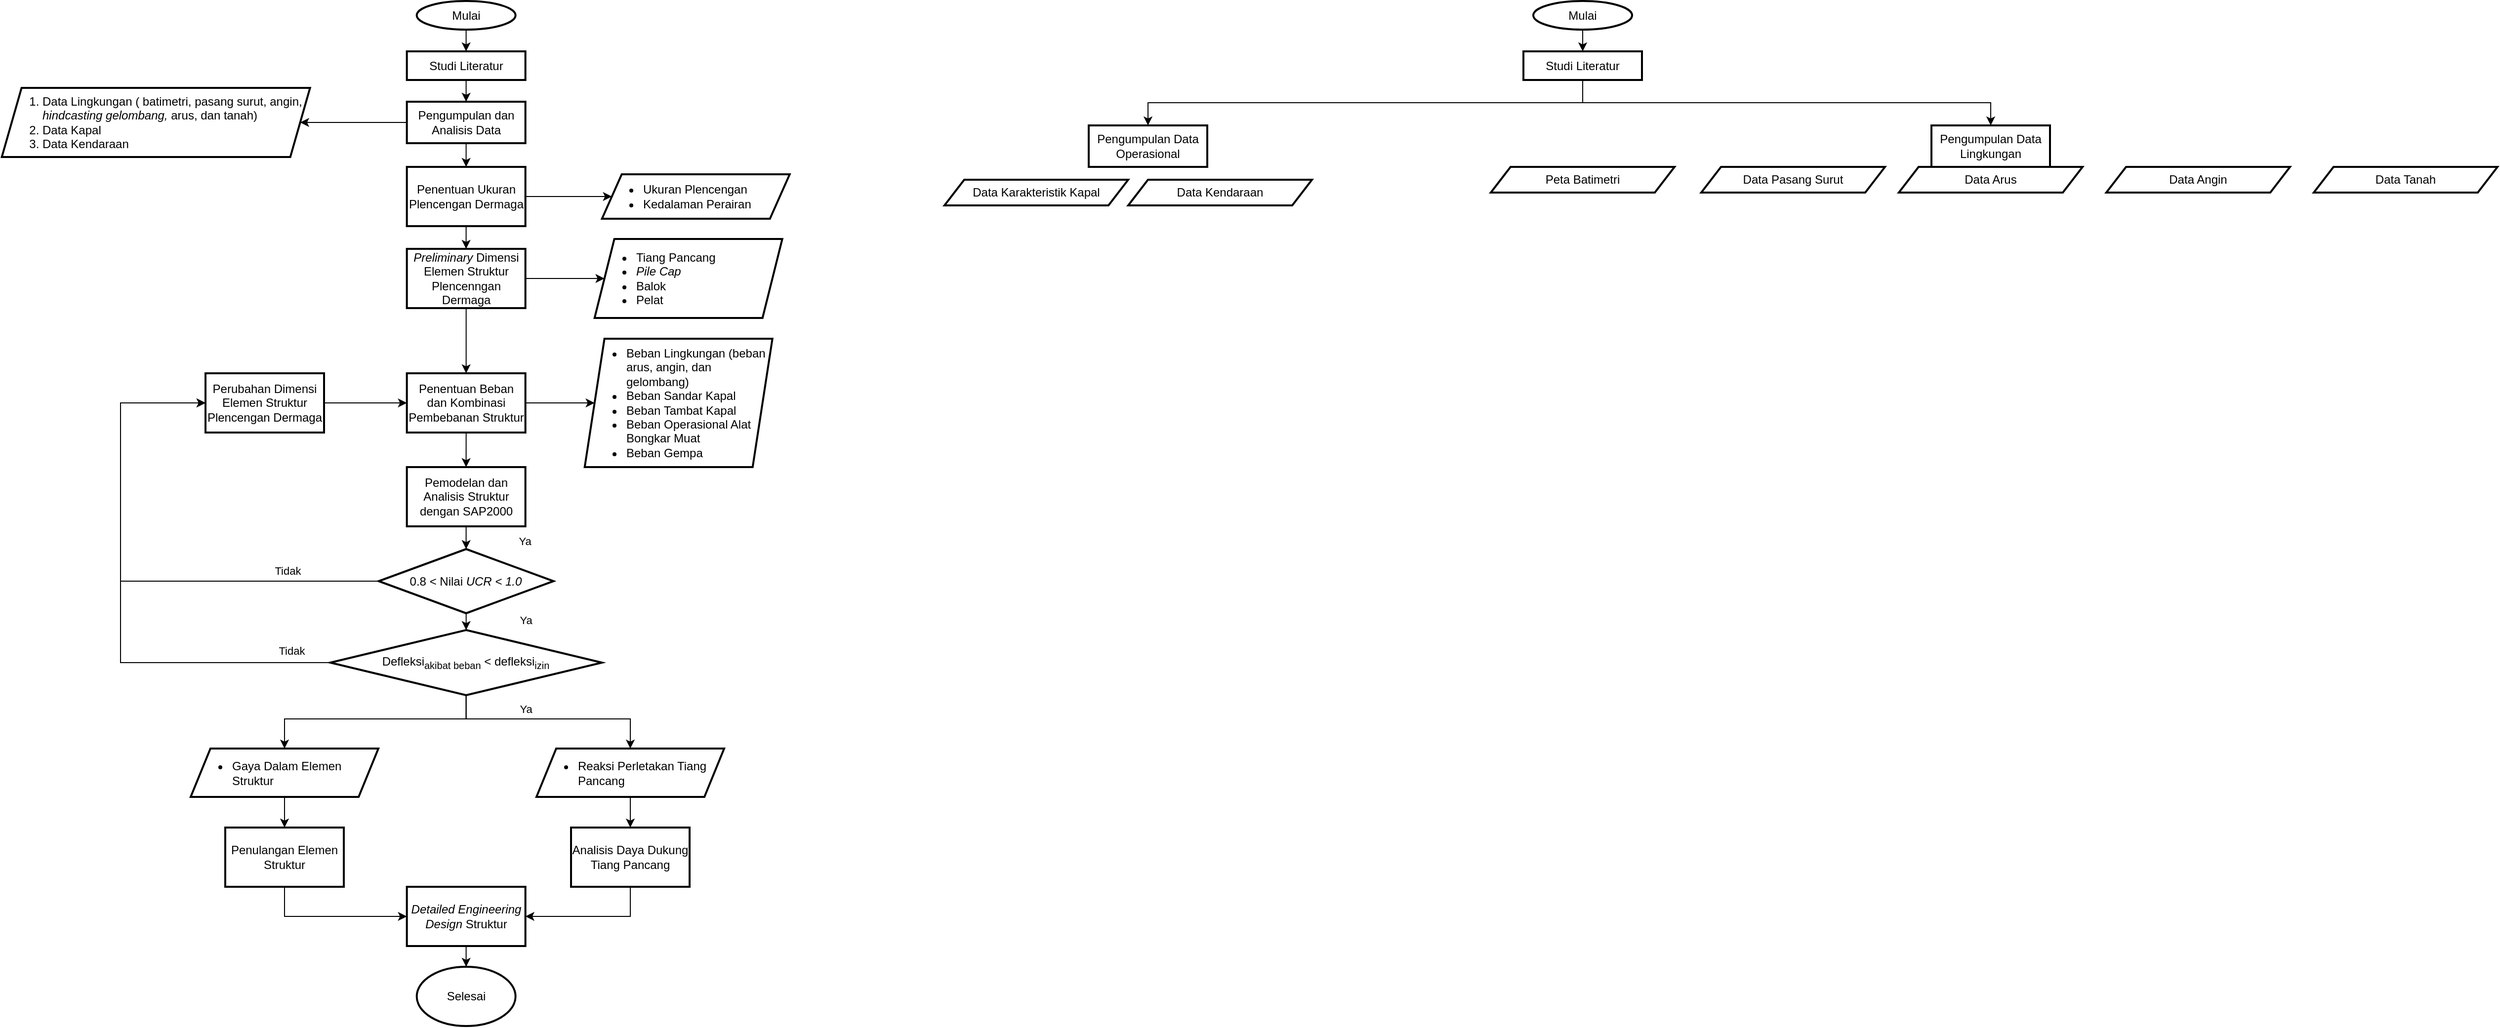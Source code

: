 <mxfile version="21.5.1" type="github">
  <diagram id="hsn3fKaMIO-5Dz97zqOI" name="Halaman-1">
    <mxGraphModel dx="1195" dy="663" grid="1" gridSize="10" guides="1" tooltips="1" connect="1" arrows="1" fold="1" page="0" pageScale="1" pageWidth="1169" pageHeight="827" background="none" math="0" shadow="0">
      <root>
        <mxCell id="0" />
        <mxCell id="1" parent="0" />
        <mxCell id="RGUvr4DlTQq4D04LTztD-4" value="" style="edgeStyle=orthogonalEdgeStyle;rounded=0;orthogonalLoop=1;jettySize=auto;html=1;" parent="1" source="RGUvr4DlTQq4D04LTztD-1" target="RGUvr4DlTQq4D04LTztD-3" edge="1">
          <mxGeometry relative="1" as="geometry" />
        </mxCell>
        <mxCell id="RGUvr4DlTQq4D04LTztD-1" value="Mulai" style="strokeWidth=2;html=1;shape=mxgraph.flowchart.start_1;whiteSpace=wrap;" parent="1" vertex="1">
          <mxGeometry x="509.83" y="353" width="100" height="29" as="geometry" />
        </mxCell>
        <mxCell id="RGUvr4DlTQq4D04LTztD-11" value="" style="edgeStyle=orthogonalEdgeStyle;rounded=0;orthogonalLoop=1;jettySize=auto;html=1;" parent="1" source="RGUvr4DlTQq4D04LTztD-3" target="RGUvr4DlTQq4D04LTztD-10" edge="1">
          <mxGeometry relative="1" as="geometry" />
        </mxCell>
        <mxCell id="RGUvr4DlTQq4D04LTztD-3" value="Studi Literatur" style="whiteSpace=wrap;html=1;strokeWidth=2;" parent="1" vertex="1">
          <mxGeometry x="499.83" y="404" width="120" height="29" as="geometry" />
        </mxCell>
        <mxCell id="RGUvr4DlTQq4D04LTztD-22" style="edgeStyle=orthogonalEdgeStyle;rounded=0;orthogonalLoop=1;jettySize=auto;html=1;entryX=1;entryY=0.5;entryDx=0;entryDy=0;" parent="1" source="RGUvr4DlTQq4D04LTztD-10" target="RGUvr4DlTQq4D04LTztD-19" edge="1">
          <mxGeometry relative="1" as="geometry" />
        </mxCell>
        <mxCell id="RGUvr4DlTQq4D04LTztD-25" style="edgeStyle=orthogonalEdgeStyle;rounded=0;orthogonalLoop=1;jettySize=auto;html=1;" parent="1" source="RGUvr4DlTQq4D04LTztD-10" target="RGUvr4DlTQq4D04LTztD-24" edge="1">
          <mxGeometry relative="1" as="geometry" />
        </mxCell>
        <mxCell id="RGUvr4DlTQq4D04LTztD-10" value="Pengumpulan dan Analisis Data" style="whiteSpace=wrap;html=1;strokeWidth=2;" parent="1" vertex="1">
          <mxGeometry x="499.83" y="455" width="120" height="42" as="geometry" />
        </mxCell>
        <mxCell id="RGUvr4DlTQq4D04LTztD-19" value="&lt;ol&gt;&lt;li style=&quot;text-align: left;&quot;&gt;Data Lingkungan ( batimetri, pasang surut, angin, &lt;i&gt;hindcasting gelombang,&lt;/i&gt;&amp;nbsp;arus, dan tanah)&lt;/li&gt;&lt;li style=&quot;text-align: left;&quot;&gt;Data Kapal&lt;/li&gt;&lt;li style=&quot;text-align: left;&quot;&gt;Data Kendaraan&lt;/li&gt;&lt;/ol&gt;" style="shape=parallelogram;perimeter=parallelogramPerimeter;whiteSpace=wrap;html=1;fixedSize=1;strokeWidth=2;align=center;" parent="1" vertex="1">
          <mxGeometry x="89.83" y="441" width="312" height="70" as="geometry" />
        </mxCell>
        <mxCell id="RGUvr4DlTQq4D04LTztD-29" value="" style="edgeStyle=orthogonalEdgeStyle;rounded=0;orthogonalLoop=1;jettySize=auto;html=1;" parent="1" source="RGUvr4DlTQq4D04LTztD-24" target="RGUvr4DlTQq4D04LTztD-28" edge="1">
          <mxGeometry relative="1" as="geometry" />
        </mxCell>
        <mxCell id="RGUvr4DlTQq4D04LTztD-31" value="" style="edgeStyle=orthogonalEdgeStyle;rounded=0;orthogonalLoop=1;jettySize=auto;html=1;" parent="1" source="RGUvr4DlTQq4D04LTztD-24" target="RGUvr4DlTQq4D04LTztD-30" edge="1">
          <mxGeometry relative="1" as="geometry" />
        </mxCell>
        <mxCell id="RGUvr4DlTQq4D04LTztD-24" value="Penentuan Ukuran Plencengan Dermaga" style="whiteSpace=wrap;html=1;strokeWidth=2;" parent="1" vertex="1">
          <mxGeometry x="499.83" y="521" width="120" height="60" as="geometry" />
        </mxCell>
        <mxCell id="RGUvr4DlTQq4D04LTztD-28" value="&lt;ul&gt;&lt;li&gt;Ukuran Plencengan&lt;/li&gt;&lt;li&gt;Kedalaman Perairan&lt;/li&gt;&lt;/ul&gt;" style="shape=parallelogram;perimeter=parallelogramPerimeter;whiteSpace=wrap;html=1;fixedSize=1;strokeWidth=2;align=left;" parent="1" vertex="1">
          <mxGeometry x="697.33" y="528.5" width="190" height="45" as="geometry" />
        </mxCell>
        <mxCell id="RGUvr4DlTQq4D04LTztD-35" style="edgeStyle=orthogonalEdgeStyle;rounded=0;orthogonalLoop=1;jettySize=auto;html=1;" parent="1" source="RGUvr4DlTQq4D04LTztD-30" target="RGUvr4DlTQq4D04LTztD-34" edge="1">
          <mxGeometry relative="1" as="geometry" />
        </mxCell>
        <mxCell id="RGUvr4DlTQq4D04LTztD-37" style="edgeStyle=orthogonalEdgeStyle;rounded=0;orthogonalLoop=1;jettySize=auto;html=1;" parent="1" source="RGUvr4DlTQq4D04LTztD-30" target="RGUvr4DlTQq4D04LTztD-36" edge="1">
          <mxGeometry relative="1" as="geometry" />
        </mxCell>
        <mxCell id="RGUvr4DlTQq4D04LTztD-30" value="&lt;i&gt;Preliminary&lt;/i&gt; Dimensi Elemen Struktur Plencenngan Dermaga" style="whiteSpace=wrap;html=1;strokeWidth=2;" parent="1" vertex="1">
          <mxGeometry x="499.83" y="604" width="120" height="60" as="geometry" />
        </mxCell>
        <mxCell id="RGUvr4DlTQq4D04LTztD-34" value="&lt;ul&gt;&lt;li&gt;Tiang Pancang&lt;/li&gt;&lt;li&gt;&lt;i&gt;Pile Cap&lt;/i&gt;&lt;/li&gt;&lt;li&gt;Balok&lt;/li&gt;&lt;li&gt;Pelat&lt;/li&gt;&lt;/ul&gt;" style="shape=parallelogram;perimeter=parallelogramPerimeter;whiteSpace=wrap;html=1;fixedSize=1;strokeWidth=2;align=left;" parent="1" vertex="1">
          <mxGeometry x="689.83" y="594" width="190" height="80" as="geometry" />
        </mxCell>
        <mxCell id="RGUvr4DlTQq4D04LTztD-39" style="edgeStyle=orthogonalEdgeStyle;rounded=0;orthogonalLoop=1;jettySize=auto;html=1;exitX=0.5;exitY=1;exitDx=0;exitDy=0;" parent="1" source="RGUvr4DlTQq4D04LTztD-36" target="RGUvr4DlTQq4D04LTztD-38" edge="1">
          <mxGeometry relative="1" as="geometry" />
        </mxCell>
        <mxCell id="RGUvr4DlTQq4D04LTztD-44" style="edgeStyle=orthogonalEdgeStyle;rounded=0;orthogonalLoop=1;jettySize=auto;html=1;exitX=1;exitY=0.5;exitDx=0;exitDy=0;" parent="1" source="RGUvr4DlTQq4D04LTztD-36" target="RGUvr4DlTQq4D04LTztD-43" edge="1">
          <mxGeometry relative="1" as="geometry" />
        </mxCell>
        <mxCell id="RGUvr4DlTQq4D04LTztD-36" value="Penentuan Beban dan Kombinasi Pembebanan Struktur" style="whiteSpace=wrap;html=1;strokeWidth=2;" parent="1" vertex="1">
          <mxGeometry x="499.83" y="730" width="120" height="60" as="geometry" />
        </mxCell>
        <mxCell id="RGUvr4DlTQq4D04LTztD-47" style="edgeStyle=orthogonalEdgeStyle;rounded=0;orthogonalLoop=1;jettySize=auto;html=1;entryX=0.5;entryY=0;entryDx=0;entryDy=0;entryPerimeter=0;" parent="1" source="RGUvr4DlTQq4D04LTztD-38" target="RGUvr4DlTQq4D04LTztD-46" edge="1">
          <mxGeometry relative="1" as="geometry" />
        </mxCell>
        <mxCell id="RGUvr4DlTQq4D04LTztD-38" value="Pemodelan dan Analisis Struktur dengan SAP2000" style="whiteSpace=wrap;html=1;strokeWidth=2;" parent="1" vertex="1">
          <mxGeometry x="499.83" y="825" width="120" height="60" as="geometry" />
        </mxCell>
        <mxCell id="RGUvr4DlTQq4D04LTztD-43" value="&lt;ul&gt;&lt;li&gt;Beban Lingkungan (beban arus, angin, dan gelombang)&lt;/li&gt;&lt;li&gt;Beban Sandar Kapal&lt;/li&gt;&lt;li&gt;Beban Tambat Kapal&lt;/li&gt;&lt;li&gt;Beban Operasional Alat&amp;nbsp; Bongkar Muat&lt;/li&gt;&lt;li&gt;Beban Gempa&lt;/li&gt;&lt;/ul&gt;" style="shape=parallelogram;perimeter=parallelogramPerimeter;whiteSpace=wrap;html=1;fixedSize=1;strokeWidth=2;align=left;" parent="1" vertex="1">
          <mxGeometry x="679.83" y="695" width="190" height="130" as="geometry" />
        </mxCell>
        <mxCell id="RGUvr4DlTQq4D04LTztD-52" style="edgeStyle=orthogonalEdgeStyle;rounded=0;orthogonalLoop=1;jettySize=auto;html=1;exitX=0.5;exitY=1;exitDx=0;exitDy=0;exitPerimeter=0;entryX=0.5;entryY=0;entryDx=0;entryDy=0;entryPerimeter=0;" parent="1" source="RGUvr4DlTQq4D04LTztD-46" target="RGUvr4DlTQq4D04LTztD-53" edge="1">
          <mxGeometry relative="1" as="geometry">
            <mxPoint x="559.83" y="1201.0" as="targetPoint" />
          </mxGeometry>
        </mxCell>
        <mxCell id="RGUvr4DlTQq4D04LTztD-46" value="0.8 &amp;lt; Nilai&lt;i&gt;&amp;nbsp;UCR &amp;lt; 1.0&lt;/i&gt;" style="strokeWidth=2;html=1;shape=mxgraph.flowchart.decision;whiteSpace=wrap;" parent="1" vertex="1">
          <mxGeometry x="471.33" y="908" width="177" height="65" as="geometry" />
        </mxCell>
        <mxCell id="RGUvr4DlTQq4D04LTztD-55" style="edgeStyle=orthogonalEdgeStyle;rounded=0;orthogonalLoop=1;jettySize=auto;html=1;entryX=0;entryY=0.5;entryDx=0;entryDy=0;" parent="1" source="RGUvr4DlTQq4D04LTztD-53" target="u0lFD6W9siVNVVhDt6ij-11" edge="1">
          <mxGeometry relative="1" as="geometry">
            <mxPoint x="209.83" y="1211" as="targetPoint" />
            <Array as="points">
              <mxPoint x="210" y="1023" />
              <mxPoint x="210" y="760" />
            </Array>
          </mxGeometry>
        </mxCell>
        <mxCell id="RGUvr4DlTQq4D04LTztD-56" value="Tidak" style="edgeLabel;html=1;align=center;verticalAlign=middle;resizable=0;points=[];" parent="RGUvr4DlTQq4D04LTztD-55" vertex="1" connectable="0">
          <mxGeometry x="-0.858" y="3" relative="1" as="geometry">
            <mxPoint y="-15" as="offset" />
          </mxGeometry>
        </mxCell>
        <mxCell id="RGUvr4DlTQq4D04LTztD-85" value="Ya" style="edgeLabel;html=1;align=center;verticalAlign=middle;resizable=0;points=[];" parent="RGUvr4DlTQq4D04LTztD-55" vertex="1" connectable="0">
          <mxGeometry x="-0.858" y="3" relative="1" as="geometry">
            <mxPoint x="236" y="-126" as="offset" />
          </mxGeometry>
        </mxCell>
        <mxCell id="RGUvr4DlTQq4D04LTztD-86" value="Ya" style="edgeLabel;html=1;align=center;verticalAlign=middle;resizable=0;points=[];" parent="RGUvr4DlTQq4D04LTztD-55" vertex="1" connectable="0">
          <mxGeometry x="-0.858" y="3" relative="1" as="geometry">
            <mxPoint x="237" y="-46" as="offset" />
          </mxGeometry>
        </mxCell>
        <mxCell id="u0lFD6W9siVNVVhDt6ij-1" value="Ya" style="edgeLabel;html=1;align=center;verticalAlign=middle;resizable=0;points=[];" parent="RGUvr4DlTQq4D04LTztD-55" vertex="1" connectable="0">
          <mxGeometry x="-0.858" y="3" relative="1" as="geometry">
            <mxPoint x="237" y="44" as="offset" />
          </mxGeometry>
        </mxCell>
        <mxCell id="u0lFD6W9siVNVVhDt6ij-2" value="Tidak" style="edgeLabel;html=1;align=center;verticalAlign=middle;resizable=0;points=[];" parent="RGUvr4DlTQq4D04LTztD-55" vertex="1" connectable="0">
          <mxGeometry x="-0.858" y="3" relative="1" as="geometry">
            <mxPoint x="-4" y="-96" as="offset" />
          </mxGeometry>
        </mxCell>
        <mxCell id="RGUvr4DlTQq4D04LTztD-60" value="" style="edgeStyle=orthogonalEdgeStyle;rounded=0;orthogonalLoop=1;jettySize=auto;html=1;entryX=0.5;entryY=0;entryDx=0;entryDy=0;" parent="1" source="RGUvr4DlTQq4D04LTztD-53" target="RGUvr4DlTQq4D04LTztD-64" edge="1">
          <mxGeometry relative="1" as="geometry">
            <mxPoint x="580" y="1180" as="targetPoint" />
            <Array as="points">
              <mxPoint x="560" y="1080" />
              <mxPoint x="376" y="1080" />
            </Array>
          </mxGeometry>
        </mxCell>
        <mxCell id="RGUvr4DlTQq4D04LTztD-68" style="edgeStyle=orthogonalEdgeStyle;rounded=0;orthogonalLoop=1;jettySize=auto;html=1;" parent="1" source="RGUvr4DlTQq4D04LTztD-53" target="RGUvr4DlTQq4D04LTztD-66" edge="1">
          <mxGeometry relative="1" as="geometry">
            <Array as="points">
              <mxPoint x="560" y="1080" />
              <mxPoint x="726" y="1080" />
            </Array>
          </mxGeometry>
        </mxCell>
        <mxCell id="RGUvr4DlTQq4D04LTztD-53" value="Defleksi&lt;sub style=&quot;border-color: var(--border-color);&quot;&gt;akibat beban&lt;/sub&gt;&amp;nbsp;&amp;lt; defleksi&lt;sub style=&quot;border-color: var(--border-color);&quot;&gt;izin&lt;/sub&gt;" style="strokeWidth=2;html=1;shape=mxgraph.flowchart.decision;whiteSpace=wrap;" parent="1" vertex="1">
          <mxGeometry x="422.33" y="990" width="275" height="66" as="geometry" />
        </mxCell>
        <mxCell id="RGUvr4DlTQq4D04LTztD-69" style="edgeStyle=orthogonalEdgeStyle;rounded=0;orthogonalLoop=1;jettySize=auto;html=1;entryX=0.5;entryY=0;entryDx=0;entryDy=0;" parent="1" source="RGUvr4DlTQq4D04LTztD-64" target="RGUvr4DlTQq4D04LTztD-70" edge="1">
          <mxGeometry relative="1" as="geometry">
            <mxPoint x="375" y="1249" as="targetPoint" />
          </mxGeometry>
        </mxCell>
        <mxCell id="RGUvr4DlTQq4D04LTztD-64" value="&lt;ul&gt;&lt;li&gt;Gaya Dalam Elemen Struktur&lt;/li&gt;&lt;/ul&gt;" style="shape=parallelogram;perimeter=parallelogramPerimeter;whiteSpace=wrap;html=1;fixedSize=1;strokeWidth=2;align=left;" parent="1" vertex="1">
          <mxGeometry x="281" y="1110" width="190" height="49" as="geometry" />
        </mxCell>
        <mxCell id="RGUvr4DlTQq4D04LTztD-73" style="edgeStyle=orthogonalEdgeStyle;rounded=0;orthogonalLoop=1;jettySize=auto;html=1;entryX=0.5;entryY=0;entryDx=0;entryDy=0;" parent="1" source="RGUvr4DlTQq4D04LTztD-66" target="RGUvr4DlTQq4D04LTztD-72" edge="1">
          <mxGeometry relative="1" as="geometry" />
        </mxCell>
        <mxCell id="RGUvr4DlTQq4D04LTztD-66" value="&lt;ul&gt;&lt;li&gt;Reaksi Perletakan Tiang Pancang&lt;/li&gt;&lt;/ul&gt;" style="shape=parallelogram;perimeter=parallelogramPerimeter;whiteSpace=wrap;html=1;fixedSize=1;strokeWidth=2;align=left;" parent="1" vertex="1">
          <mxGeometry x="631" y="1110" width="190" height="49" as="geometry" />
        </mxCell>
        <mxCell id="RGUvr4DlTQq4D04LTztD-75" style="edgeStyle=orthogonalEdgeStyle;rounded=0;orthogonalLoop=1;jettySize=auto;html=1;entryX=0;entryY=0.5;entryDx=0;entryDy=0;exitX=0.5;exitY=1;exitDx=0;exitDy=0;" parent="1" source="RGUvr4DlTQq4D04LTztD-70" target="RGUvr4DlTQq4D04LTztD-74" edge="1">
          <mxGeometry relative="1" as="geometry" />
        </mxCell>
        <mxCell id="RGUvr4DlTQq4D04LTztD-70" value="Penulangan Elemen Struktur" style="whiteSpace=wrap;html=1;strokeWidth=2;" parent="1" vertex="1">
          <mxGeometry x="316" y="1190" width="120" height="60" as="geometry" />
        </mxCell>
        <mxCell id="RGUvr4DlTQq4D04LTztD-76" style="edgeStyle=orthogonalEdgeStyle;rounded=0;orthogonalLoop=1;jettySize=auto;html=1;entryX=1;entryY=0.5;entryDx=0;entryDy=0;exitX=0.5;exitY=1;exitDx=0;exitDy=0;" parent="1" source="RGUvr4DlTQq4D04LTztD-72" target="RGUvr4DlTQq4D04LTztD-74" edge="1">
          <mxGeometry relative="1" as="geometry" />
        </mxCell>
        <mxCell id="RGUvr4DlTQq4D04LTztD-72" value="Analisis Daya Dukung Tiang Pancang" style="whiteSpace=wrap;html=1;strokeWidth=2;" parent="1" vertex="1">
          <mxGeometry x="666" y="1190" width="120" height="60" as="geometry" />
        </mxCell>
        <mxCell id="RGUvr4DlTQq4D04LTztD-78" value="" style="edgeStyle=orthogonalEdgeStyle;rounded=0;orthogonalLoop=1;jettySize=auto;html=1;entryX=0.5;entryY=0;entryDx=0;entryDy=0;entryPerimeter=0;" parent="1" source="RGUvr4DlTQq4D04LTztD-74" target="RGUvr4DlTQq4D04LTztD-79" edge="1">
          <mxGeometry relative="1" as="geometry">
            <mxPoint x="560" y="1439" as="targetPoint" />
          </mxGeometry>
        </mxCell>
        <mxCell id="RGUvr4DlTQq4D04LTztD-74" value="&lt;i&gt;Detailed Engineering Design &lt;/i&gt;Struktur" style="whiteSpace=wrap;html=1;strokeWidth=2;" parent="1" vertex="1">
          <mxGeometry x="499.83" y="1250" width="120" height="60" as="geometry" />
        </mxCell>
        <mxCell id="RGUvr4DlTQq4D04LTztD-79" value="Selesai" style="strokeWidth=2;html=1;shape=mxgraph.flowchart.start_1;whiteSpace=wrap;" parent="1" vertex="1">
          <mxGeometry x="509.83" y="1331" width="100" height="60" as="geometry" />
        </mxCell>
        <mxCell id="u0lFD6W9siVNVVhDt6ij-7" value="" style="edgeStyle=orthogonalEdgeStyle;rounded=0;orthogonalLoop=1;jettySize=auto;html=1;exitX=0;exitY=0.5;exitDx=0;exitDy=0;exitPerimeter=0;entryX=0;entryY=0.5;entryDx=0;entryDy=0;" parent="1" source="RGUvr4DlTQq4D04LTztD-46" target="u0lFD6W9siVNVVhDt6ij-11" edge="1">
          <mxGeometry relative="1" as="geometry">
            <Array as="points">
              <mxPoint x="210" y="941" />
              <mxPoint x="210" y="760" />
            </Array>
            <mxPoint x="471" y="941" as="sourcePoint" />
            <mxPoint x="499" y="634" as="targetPoint" />
          </mxGeometry>
        </mxCell>
        <mxCell id="u0lFD6W9siVNVVhDt6ij-12" style="edgeStyle=orthogonalEdgeStyle;rounded=0;orthogonalLoop=1;jettySize=auto;html=1;entryX=0;entryY=0.5;entryDx=0;entryDy=0;" parent="1" source="u0lFD6W9siVNVVhDt6ij-11" target="RGUvr4DlTQq4D04LTztD-36" edge="1">
          <mxGeometry relative="1" as="geometry" />
        </mxCell>
        <mxCell id="u0lFD6W9siVNVVhDt6ij-11" value="Perubahan Dimensi Elemen Struktur Plencengan Dermaga" style="whiteSpace=wrap;html=1;strokeWidth=2;" parent="1" vertex="1">
          <mxGeometry x="296" y="730" width="120" height="60" as="geometry" />
        </mxCell>
        <mxCell id="rYCNu0aDo_Y2NOdWBEIi-1" value="Mulai" style="strokeWidth=2;html=1;shape=mxgraph.flowchart.start_1;whiteSpace=wrap;" vertex="1" parent="1">
          <mxGeometry x="1640" y="353" width="100" height="29" as="geometry" />
        </mxCell>
        <mxCell id="rYCNu0aDo_Y2NOdWBEIi-2" value="" style="edgeStyle=orthogonalEdgeStyle;rounded=0;orthogonalLoop=1;jettySize=auto;html=1;exitX=0.5;exitY=1;exitDx=0;exitDy=0;exitPerimeter=0;" edge="1" target="rYCNu0aDo_Y2NOdWBEIi-3" parent="1" source="rYCNu0aDo_Y2NOdWBEIi-1">
          <mxGeometry relative="1" as="geometry">
            <mxPoint x="1690" y="374.0" as="sourcePoint" />
          </mxGeometry>
        </mxCell>
        <mxCell id="rYCNu0aDo_Y2NOdWBEIi-14" style="edgeStyle=orthogonalEdgeStyle;rounded=0;orthogonalLoop=1;jettySize=auto;html=1;exitX=0.5;exitY=1;exitDx=0;exitDy=0;" edge="1" parent="1" source="rYCNu0aDo_Y2NOdWBEIi-3" target="rYCNu0aDo_Y2NOdWBEIi-4">
          <mxGeometry relative="1" as="geometry" />
        </mxCell>
        <mxCell id="rYCNu0aDo_Y2NOdWBEIi-15" style="edgeStyle=orthogonalEdgeStyle;rounded=0;orthogonalLoop=1;jettySize=auto;html=1;entryX=0.5;entryY=0;entryDx=0;entryDy=0;exitX=0.5;exitY=1;exitDx=0;exitDy=0;" edge="1" parent="1" source="rYCNu0aDo_Y2NOdWBEIi-3" target="rYCNu0aDo_Y2NOdWBEIi-8">
          <mxGeometry relative="1" as="geometry" />
        </mxCell>
        <mxCell id="rYCNu0aDo_Y2NOdWBEIi-3" value="Studi Literatur" style="whiteSpace=wrap;html=1;strokeWidth=2;" vertex="1" parent="1">
          <mxGeometry x="1630" y="404" width="120" height="29" as="geometry" />
        </mxCell>
        <mxCell id="rYCNu0aDo_Y2NOdWBEIi-4" value="Pengumpulan Data Operasional" style="whiteSpace=wrap;html=1;strokeWidth=2;" vertex="1" parent="1">
          <mxGeometry x="1190" y="479" width="120" height="42" as="geometry" />
        </mxCell>
        <mxCell id="rYCNu0aDo_Y2NOdWBEIi-6" value="&lt;span style=&quot;text-align: left; background-color: initial;&quot;&gt;Data Karakteristik Kapal&lt;/span&gt;" style="shape=parallelogram;perimeter=parallelogramPerimeter;whiteSpace=wrap;html=1;fixedSize=1;strokeWidth=2;align=center;" vertex="1" parent="1">
          <mxGeometry x="1044" y="534" width="186" height="26" as="geometry" />
        </mxCell>
        <mxCell id="rYCNu0aDo_Y2NOdWBEIi-7" value="&lt;span style=&quot;text-align: left; background-color: initial;&quot;&gt;Data Kendaraan&lt;/span&gt;" style="shape=parallelogram;perimeter=parallelogramPerimeter;whiteSpace=wrap;html=1;fixedSize=1;strokeWidth=2;align=center;" vertex="1" parent="1">
          <mxGeometry x="1230" y="534" width="186" height="26" as="geometry" />
        </mxCell>
        <mxCell id="rYCNu0aDo_Y2NOdWBEIi-8" value="Pengumpulan Data Lingkungan" style="whiteSpace=wrap;html=1;strokeWidth=2;" vertex="1" parent="1">
          <mxGeometry x="2043" y="479" width="120" height="42" as="geometry" />
        </mxCell>
        <mxCell id="rYCNu0aDo_Y2NOdWBEIi-9" value="&lt;span style=&quot;text-align: left; background-color: initial;&quot;&gt;Peta Batimetri&lt;/span&gt;" style="shape=parallelogram;perimeter=parallelogramPerimeter;whiteSpace=wrap;html=1;fixedSize=1;strokeWidth=2;align=center;" vertex="1" parent="1">
          <mxGeometry x="1597" y="521" width="186" height="26" as="geometry" />
        </mxCell>
        <mxCell id="rYCNu0aDo_Y2NOdWBEIi-10" value="&lt;span style=&quot;text-align: left; background-color: initial;&quot;&gt;Data Pasang Surut&lt;/span&gt;" style="shape=parallelogram;perimeter=parallelogramPerimeter;whiteSpace=wrap;html=1;fixedSize=1;strokeWidth=2;align=center;" vertex="1" parent="1">
          <mxGeometry x="1810" y="521" width="186" height="26" as="geometry" />
        </mxCell>
        <mxCell id="rYCNu0aDo_Y2NOdWBEIi-11" value="&lt;span style=&quot;text-align: left; background-color: initial;&quot;&gt;Data Arus&lt;/span&gt;" style="shape=parallelogram;perimeter=parallelogramPerimeter;whiteSpace=wrap;html=1;fixedSize=1;strokeWidth=2;align=center;" vertex="1" parent="1">
          <mxGeometry x="2010" y="521" width="186" height="26" as="geometry" />
        </mxCell>
        <mxCell id="rYCNu0aDo_Y2NOdWBEIi-12" value="&lt;span style=&quot;text-align: left; background-color: initial;&quot;&gt;Data Angin&lt;/span&gt;" style="shape=parallelogram;perimeter=parallelogramPerimeter;whiteSpace=wrap;html=1;fixedSize=1;strokeWidth=2;align=center;" vertex="1" parent="1">
          <mxGeometry x="2220" y="521" width="186" height="26" as="geometry" />
        </mxCell>
        <mxCell id="rYCNu0aDo_Y2NOdWBEIi-13" value="&lt;span style=&quot;text-align: left; background-color: initial;&quot;&gt;Data Tanah&lt;/span&gt;" style="shape=parallelogram;perimeter=parallelogramPerimeter;whiteSpace=wrap;html=1;fixedSize=1;strokeWidth=2;align=center;" vertex="1" parent="1">
          <mxGeometry x="2430" y="521" width="186" height="26" as="geometry" />
        </mxCell>
      </root>
    </mxGraphModel>
  </diagram>
</mxfile>
